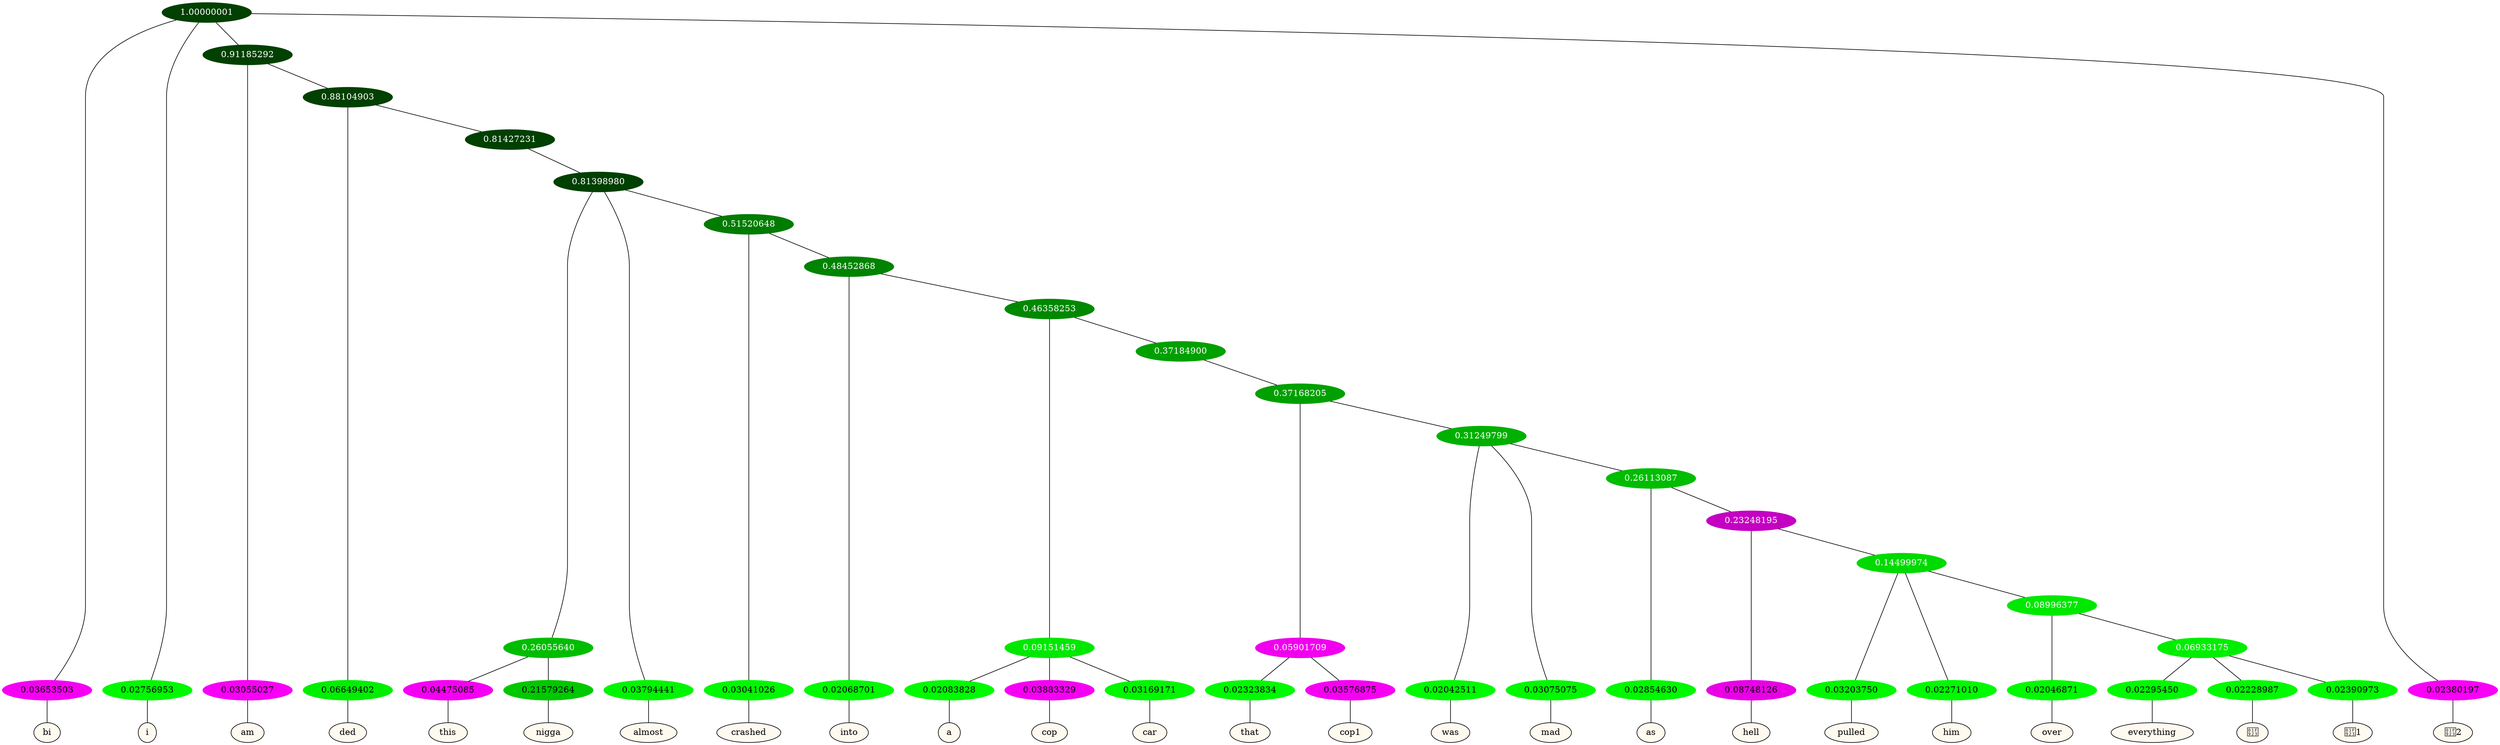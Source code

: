 graph {
	node [format=png height=0.15 nodesep=0.001 ordering=out overlap=prism overlap_scaling=0.01 ranksep=0.001 ratio=0.2 style=filled width=0.15]
	{
		rank=same
		a_w_1 [label=bi color=black fillcolor=floralwhite style="filled,solid"]
		a_w_2 [label=i color=black fillcolor=floralwhite style="filled,solid"]
		a_w_5 [label=am color=black fillcolor=floralwhite style="filled,solid"]
		a_w_7 [label=ded color=black fillcolor=floralwhite style="filled,solid"]
		a_w_13 [label=this color=black fillcolor=floralwhite style="filled,solid"]
		a_w_14 [label=nigga color=black fillcolor=floralwhite style="filled,solid"]
		a_w_11 [label=almost color=black fillcolor=floralwhite style="filled,solid"]
		a_w_15 [label=crashed color=black fillcolor=floralwhite style="filled,solid"]
		a_w_17 [label=into color=black fillcolor=floralwhite style="filled,solid"]
		a_w_21 [label=a color=black fillcolor=floralwhite style="filled,solid"]
		a_w_22 [label=cop color=black fillcolor=floralwhite style="filled,solid"]
		a_w_23 [label=car color=black fillcolor=floralwhite style="filled,solid"]
		a_w_27 [label=that color=black fillcolor=floralwhite style="filled,solid"]
		a_w_28 [label=cop1 color=black fillcolor=floralwhite style="filled,solid"]
		a_w_29 [label=was color=black fillcolor=floralwhite style="filled,solid"]
		a_w_30 [label=mad color=black fillcolor=floralwhite style="filled,solid"]
		a_w_32 [label=as color=black fillcolor=floralwhite style="filled,solid"]
		a_w_34 [label=hell color=black fillcolor=floralwhite style="filled,solid"]
		a_w_36 [label=pulled color=black fillcolor=floralwhite style="filled,solid"]
		a_w_37 [label=him color=black fillcolor=floralwhite style="filled,solid"]
		a_w_39 [label=over color=black fillcolor=floralwhite style="filled,solid"]
		a_w_41 [label=everything color=black fillcolor=floralwhite style="filled,solid"]
		a_w_42 [label="🤣" color=black fillcolor=floralwhite style="filled,solid"]
		a_w_43 [label="🤣1" color=black fillcolor=floralwhite style="filled,solid"]
		a_w_4 [label="🤣2" color=black fillcolor=floralwhite style="filled,solid"]
	}
	a_n_1 -- a_w_1
	a_n_2 -- a_w_2
	a_n_5 -- a_w_5
	a_n_7 -- a_w_7
	a_n_13 -- a_w_13
	a_n_14 -- a_w_14
	a_n_11 -- a_w_11
	a_n_15 -- a_w_15
	a_n_17 -- a_w_17
	a_n_21 -- a_w_21
	a_n_22 -- a_w_22
	a_n_23 -- a_w_23
	a_n_27 -- a_w_27
	a_n_28 -- a_w_28
	a_n_29 -- a_w_29
	a_n_30 -- a_w_30
	a_n_32 -- a_w_32
	a_n_34 -- a_w_34
	a_n_36 -- a_w_36
	a_n_37 -- a_w_37
	a_n_39 -- a_w_39
	a_n_41 -- a_w_41
	a_n_42 -- a_w_42
	a_n_43 -- a_w_43
	a_n_4 -- a_w_4
	{
		rank=same
		a_n_1 [label=0.03653503 color="0.835 1.000 0.963" fontcolor=black]
		a_n_2 [label=0.02756953 color="0.334 1.000 0.972" fontcolor=black]
		a_n_5 [label=0.03055027 color="0.835 1.000 0.969" fontcolor=black]
		a_n_7 [label=0.06649402 color="0.334 1.000 0.934" fontcolor=black]
		a_n_13 [label=0.04475085 color="0.835 1.000 0.955" fontcolor=black]
		a_n_14 [label=0.21579264 color="0.334 1.000 0.784" fontcolor=black]
		a_n_11 [label=0.03794441 color="0.334 1.000 0.962" fontcolor=black]
		a_n_15 [label=0.03041026 color="0.334 1.000 0.970" fontcolor=black]
		a_n_17 [label=0.02068701 color="0.334 1.000 0.979" fontcolor=black]
		a_n_21 [label=0.02083828 color="0.334 1.000 0.979" fontcolor=black]
		a_n_22 [label=0.03883329 color="0.835 1.000 0.961" fontcolor=black]
		a_n_23 [label=0.03169171 color="0.334 1.000 0.968" fontcolor=black]
		a_n_27 [label=0.02323834 color="0.334 1.000 0.977" fontcolor=black]
		a_n_28 [label=0.03576875 color="0.835 1.000 0.964" fontcolor=black]
		a_n_29 [label=0.02042511 color="0.334 1.000 0.980" fontcolor=black]
		a_n_30 [label=0.03075075 color="0.334 1.000 0.969" fontcolor=black]
		a_n_32 [label=0.02854630 color="0.334 1.000 0.971" fontcolor=black]
		a_n_34 [label=0.08748126 color="0.835 1.000 0.913" fontcolor=black]
		a_n_36 [label=0.03203750 color="0.334 1.000 0.968" fontcolor=black]
		a_n_37 [label=0.02271010 color="0.334 1.000 0.977" fontcolor=black]
		a_n_39 [label=0.02046871 color="0.334 1.000 0.980" fontcolor=black]
		a_n_41 [label=0.02295450 color="0.334 1.000 0.977" fontcolor=black]
		a_n_42 [label=0.02228987 color="0.334 1.000 0.978" fontcolor=black]
		a_n_43 [label=0.02390973 color="0.334 1.000 0.976" fontcolor=black]
		a_n_4 [label=0.02380197 color="0.835 1.000 0.976" fontcolor=black]
	}
	a_n_0 [label=1.00000001 color="0.334 1.000 0.250" fontcolor=grey99]
	a_n_0 -- a_n_1
	a_n_0 -- a_n_2
	a_n_3 [label=0.91185292 color="0.334 1.000 0.250" fontcolor=grey99]
	a_n_0 -- a_n_3
	a_n_0 -- a_n_4
	a_n_3 -- a_n_5
	a_n_6 [label=0.88104903 color="0.334 1.000 0.250" fontcolor=grey99]
	a_n_3 -- a_n_6
	a_n_6 -- a_n_7
	a_n_8 [label=0.81427231 color="0.334 1.000 0.250" fontcolor=grey99]
	a_n_6 -- a_n_8
	a_n_9 [label=0.81398980 color="0.334 1.000 0.250" fontcolor=grey99]
	a_n_8 -- a_n_9
	a_n_10 [label=0.26055640 color="0.334 1.000 0.739" fontcolor=grey99]
	a_n_9 -- a_n_10
	a_n_9 -- a_n_11
	a_n_12 [label=0.51520648 color="0.334 1.000 0.485" fontcolor=grey99]
	a_n_9 -- a_n_12
	a_n_10 -- a_n_13
	a_n_10 -- a_n_14
	a_n_12 -- a_n_15
	a_n_16 [label=0.48452868 color="0.334 1.000 0.515" fontcolor=grey99]
	a_n_12 -- a_n_16
	a_n_16 -- a_n_17
	a_n_18 [label=0.46358253 color="0.334 1.000 0.536" fontcolor=grey99]
	a_n_16 -- a_n_18
	a_n_19 [label=0.09151459 color="0.334 1.000 0.908" fontcolor=grey99]
	a_n_18 -- a_n_19
	a_n_20 [label=0.37184900 color="0.334 1.000 0.628" fontcolor=grey99]
	a_n_18 -- a_n_20
	a_n_19 -- a_n_21
	a_n_19 -- a_n_22
	a_n_19 -- a_n_23
	a_n_24 [label=0.37168205 color="0.334 1.000 0.628" fontcolor=grey99]
	a_n_20 -- a_n_24
	a_n_25 [label=0.05901709 color="0.835 1.000 0.941" fontcolor=grey99]
	a_n_24 -- a_n_25
	a_n_26 [label=0.31249799 color="0.334 1.000 0.688" fontcolor=grey99]
	a_n_24 -- a_n_26
	a_n_25 -- a_n_27
	a_n_25 -- a_n_28
	a_n_26 -- a_n_29
	a_n_26 -- a_n_30
	a_n_31 [label=0.26113087 color="0.334 1.000 0.739" fontcolor=grey99]
	a_n_26 -- a_n_31
	a_n_31 -- a_n_32
	a_n_33 [label=0.23248195 color="0.835 1.000 0.768" fontcolor=grey99]
	a_n_31 -- a_n_33
	a_n_33 -- a_n_34
	a_n_35 [label=0.14499974 color="0.334 1.000 0.855" fontcolor=grey99]
	a_n_33 -- a_n_35
	a_n_35 -- a_n_36
	a_n_35 -- a_n_37
	a_n_38 [label=0.08996377 color="0.334 1.000 0.910" fontcolor=grey99]
	a_n_35 -- a_n_38
	a_n_38 -- a_n_39
	a_n_40 [label=0.06933175 color="0.334 1.000 0.931" fontcolor=grey99]
	a_n_38 -- a_n_40
	a_n_40 -- a_n_41
	a_n_40 -- a_n_42
	a_n_40 -- a_n_43
}
